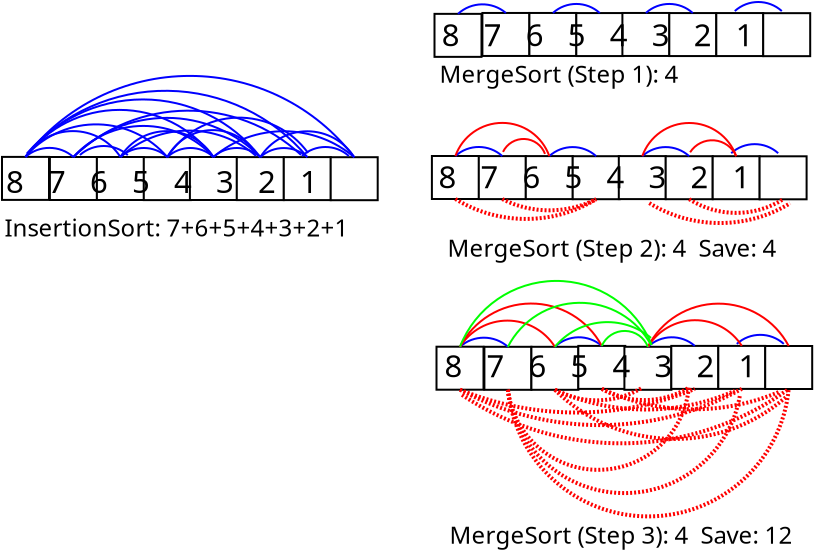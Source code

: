 <?xml version="1.0" encoding="UTF-8"?>
<dia:diagram xmlns:dia="http://www.lysator.liu.se/~alla/dia/">
  <dia:layer name="Background" visible="true" active="true">
    <dia:object type="Standard - Box" version="0" id="O0">
      <dia:attribute name="obj_pos">
        <dia:point val="3.445,-12.545"/>
      </dia:attribute>
      <dia:attribute name="obj_bb">
        <dia:rectangle val="3.395,-12.595;5.845,-10.345"/>
      </dia:attribute>
      <dia:attribute name="elem_corner">
        <dia:point val="3.445,-12.545"/>
      </dia:attribute>
      <dia:attribute name="elem_width">
        <dia:real val="2.35"/>
      </dia:attribute>
      <dia:attribute name="elem_height">
        <dia:real val="2.15"/>
      </dia:attribute>
      <dia:attribute name="show_background">
        <dia:boolean val="true"/>
      </dia:attribute>
    </dia:object>
    <dia:object type="Standard - Box" version="0" id="O1">
      <dia:attribute name="obj_pos">
        <dia:point val="5.79,-12.54"/>
      </dia:attribute>
      <dia:attribute name="obj_bb">
        <dia:rectangle val="5.74,-12.59;8.19,-10.34"/>
      </dia:attribute>
      <dia:attribute name="elem_corner">
        <dia:point val="5.79,-12.54"/>
      </dia:attribute>
      <dia:attribute name="elem_width">
        <dia:real val="2.35"/>
      </dia:attribute>
      <dia:attribute name="elem_height">
        <dia:real val="2.15"/>
      </dia:attribute>
      <dia:attribute name="show_background">
        <dia:boolean val="true"/>
      </dia:attribute>
    </dia:object>
    <dia:object type="Standard - Box" version="0" id="O2">
      <dia:attribute name="obj_pos">
        <dia:point val="8.14,-12.54"/>
      </dia:attribute>
      <dia:attribute name="obj_bb">
        <dia:rectangle val="8.09,-12.59;10.54,-10.34"/>
      </dia:attribute>
      <dia:attribute name="elem_corner">
        <dia:point val="8.14,-12.54"/>
      </dia:attribute>
      <dia:attribute name="elem_width">
        <dia:real val="2.35"/>
      </dia:attribute>
      <dia:attribute name="elem_height">
        <dia:real val="2.15"/>
      </dia:attribute>
      <dia:attribute name="show_background">
        <dia:boolean val="true"/>
      </dia:attribute>
    </dia:object>
    <dia:object type="Standard - Box" version="0" id="O3">
      <dia:attribute name="obj_pos">
        <dia:point val="10.485,-12.535"/>
      </dia:attribute>
      <dia:attribute name="obj_bb">
        <dia:rectangle val="10.435,-12.585;12.885,-10.335"/>
      </dia:attribute>
      <dia:attribute name="elem_corner">
        <dia:point val="10.485,-12.535"/>
      </dia:attribute>
      <dia:attribute name="elem_width">
        <dia:real val="2.35"/>
      </dia:attribute>
      <dia:attribute name="elem_height">
        <dia:real val="2.15"/>
      </dia:attribute>
      <dia:attribute name="show_background">
        <dia:boolean val="true"/>
      </dia:attribute>
    </dia:object>
    <dia:object type="Standard - Box" version="0" id="O4">
      <dia:attribute name="obj_pos">
        <dia:point val="12.79,-12.54"/>
      </dia:attribute>
      <dia:attribute name="obj_bb">
        <dia:rectangle val="12.74,-12.59;15.19,-10.34"/>
      </dia:attribute>
      <dia:attribute name="elem_corner">
        <dia:point val="12.79,-12.54"/>
      </dia:attribute>
      <dia:attribute name="elem_width">
        <dia:real val="2.35"/>
      </dia:attribute>
      <dia:attribute name="elem_height">
        <dia:real val="2.15"/>
      </dia:attribute>
      <dia:attribute name="show_background">
        <dia:boolean val="true"/>
      </dia:attribute>
    </dia:object>
    <dia:object type="Standard - Box" version="0" id="O5">
      <dia:attribute name="obj_pos">
        <dia:point val="15.135,-12.535"/>
      </dia:attribute>
      <dia:attribute name="obj_bb">
        <dia:rectangle val="15.085,-12.585;17.535,-10.335"/>
      </dia:attribute>
      <dia:attribute name="elem_corner">
        <dia:point val="15.135,-12.535"/>
      </dia:attribute>
      <dia:attribute name="elem_width">
        <dia:real val="2.35"/>
      </dia:attribute>
      <dia:attribute name="elem_height">
        <dia:real val="2.15"/>
      </dia:attribute>
      <dia:attribute name="show_background">
        <dia:boolean val="true"/>
      </dia:attribute>
    </dia:object>
    <dia:object type="Standard - Box" version="0" id="O6">
      <dia:attribute name="obj_pos">
        <dia:point val="17.485,-12.535"/>
      </dia:attribute>
      <dia:attribute name="obj_bb">
        <dia:rectangle val="17.435,-12.585;19.885,-10.335"/>
      </dia:attribute>
      <dia:attribute name="elem_corner">
        <dia:point val="17.485,-12.535"/>
      </dia:attribute>
      <dia:attribute name="elem_width">
        <dia:real val="2.35"/>
      </dia:attribute>
      <dia:attribute name="elem_height">
        <dia:real val="2.15"/>
      </dia:attribute>
      <dia:attribute name="show_background">
        <dia:boolean val="true"/>
      </dia:attribute>
    </dia:object>
    <dia:object type="Standard - Box" version="0" id="O7">
      <dia:attribute name="obj_pos">
        <dia:point val="19.83,-12.53"/>
      </dia:attribute>
      <dia:attribute name="obj_bb">
        <dia:rectangle val="19.78,-12.58;22.23,-10.33"/>
      </dia:attribute>
      <dia:attribute name="elem_corner">
        <dia:point val="19.83,-12.53"/>
      </dia:attribute>
      <dia:attribute name="elem_width">
        <dia:real val="2.35"/>
      </dia:attribute>
      <dia:attribute name="elem_height">
        <dia:real val="2.15"/>
      </dia:attribute>
      <dia:attribute name="show_background">
        <dia:boolean val="true"/>
      </dia:attribute>
    </dia:object>
    <dia:object type="Standard - Arc" version="0" id="O8">
      <dia:attribute name="obj_pos">
        <dia:point val="4.62,-12.545"/>
      </dia:attribute>
      <dia:attribute name="obj_bb">
        <dia:rectangle val="4.57,-13.046;7.015,-12.49"/>
      </dia:attribute>
      <dia:attribute name="conn_endpoints">
        <dia:point val="4.62,-12.545"/>
        <dia:point val="6.965,-12.54"/>
      </dia:attribute>
      <dia:attribute name="arc_color">
        <dia:color val="#0000ff"/>
      </dia:attribute>
      <dia:attribute name="curve_distance">
        <dia:real val="-0.453"/>
      </dia:attribute>
      <dia:connections>
        <dia:connection handle="0" to="O0" connection="1"/>
        <dia:connection handle="1" to="O1" connection="1"/>
      </dia:connections>
    </dia:object>
    <dia:object type="Standard - Arc" version="0" id="O9">
      <dia:attribute name="obj_pos">
        <dia:point val="9.315,-12.54"/>
      </dia:attribute>
      <dia:attribute name="obj_bb">
        <dia:rectangle val="9.265,-13.04;11.71,-12.485"/>
      </dia:attribute>
      <dia:attribute name="conn_endpoints">
        <dia:point val="9.315,-12.54"/>
        <dia:point val="11.66,-12.535"/>
      </dia:attribute>
      <dia:attribute name="arc_color">
        <dia:color val="#0000ff"/>
      </dia:attribute>
      <dia:attribute name="curve_distance">
        <dia:real val="-0.453"/>
      </dia:attribute>
      <dia:connections>
        <dia:connection handle="0" to="O2" connection="1"/>
        <dia:connection handle="1" to="O3" connection="1"/>
      </dia:connections>
    </dia:object>
    <dia:object type="Standard - Arc" version="0" id="O10">
      <dia:attribute name="obj_pos">
        <dia:point val="13.965,-12.54"/>
      </dia:attribute>
      <dia:attribute name="obj_bb">
        <dia:rectangle val="13.915,-13.04;16.36,-12.485"/>
      </dia:attribute>
      <dia:attribute name="conn_endpoints">
        <dia:point val="13.965,-12.54"/>
        <dia:point val="16.31,-12.535"/>
      </dia:attribute>
      <dia:attribute name="arc_color">
        <dia:color val="#0000ff"/>
      </dia:attribute>
      <dia:attribute name="curve_distance">
        <dia:real val="-0.453"/>
      </dia:attribute>
      <dia:connections>
        <dia:connection handle="0" to="O4" connection="1"/>
        <dia:connection handle="1" to="O5" connection="1"/>
      </dia:connections>
    </dia:object>
    <dia:object type="Standard - Arc" version="0" id="O11">
      <dia:attribute name="obj_pos">
        <dia:point val="18.41,-12.685"/>
      </dia:attribute>
      <dia:attribute name="obj_bb">
        <dia:rectangle val="18.36,-13.188;20.81,-12.635"/>
      </dia:attribute>
      <dia:attribute name="conn_endpoints">
        <dia:point val="18.41,-12.685"/>
        <dia:point val="20.76,-12.685"/>
      </dia:attribute>
      <dia:attribute name="arc_color">
        <dia:color val="#0000ff"/>
      </dia:attribute>
      <dia:attribute name="curve_distance">
        <dia:real val="-0.453"/>
      </dia:attribute>
    </dia:object>
    <dia:object type="Standard - Arc" version="0" id="O12">
      <dia:attribute name="obj_pos">
        <dia:point val="4.62,-12.545"/>
      </dia:attribute>
      <dia:attribute name="obj_bb">
        <dia:rectangle val="4.57,-14.25;9.365,-12.49"/>
      </dia:attribute>
      <dia:attribute name="conn_endpoints">
        <dia:point val="4.62,-12.545"/>
        <dia:point val="9.315,-12.54"/>
      </dia:attribute>
      <dia:attribute name="arc_color">
        <dia:color val="#ff0000"/>
      </dia:attribute>
      <dia:attribute name="curve_distance">
        <dia:real val="-1.658"/>
      </dia:attribute>
      <dia:connections>
        <dia:connection handle="0" to="O0" connection="1"/>
        <dia:connection handle="1" to="O2" connection="1"/>
      </dia:connections>
    </dia:object>
    <dia:object type="Standard - Arc" version="0" id="O13">
      <dia:attribute name="obj_pos">
        <dia:point val="7,-12.75"/>
      </dia:attribute>
      <dia:attribute name="obj_bb">
        <dia:rectangle val="6.948,-13.447;9.152,-12.598"/>
      </dia:attribute>
      <dia:attribute name="conn_endpoints">
        <dia:point val="7,-12.75"/>
        <dia:point val="9.1,-12.65"/>
      </dia:attribute>
      <dia:attribute name="arc_color">
        <dia:color val="#ff0000"/>
      </dia:attribute>
      <dia:attribute name="curve_distance">
        <dia:real val="-0.697"/>
      </dia:attribute>
    </dia:object>
    <dia:object type="Standard - Box" version="0" id="O14">
      <dia:attribute name="obj_pos">
        <dia:point val="3.575,-19.652"/>
      </dia:attribute>
      <dia:attribute name="obj_bb">
        <dia:rectangle val="3.525,-19.702;5.975,-17.452"/>
      </dia:attribute>
      <dia:attribute name="elem_corner">
        <dia:point val="3.575,-19.652"/>
      </dia:attribute>
      <dia:attribute name="elem_width">
        <dia:real val="2.35"/>
      </dia:attribute>
      <dia:attribute name="elem_height">
        <dia:real val="2.15"/>
      </dia:attribute>
      <dia:attribute name="show_background">
        <dia:boolean val="true"/>
      </dia:attribute>
    </dia:object>
    <dia:object type="Standard - Box" version="0" id="O15">
      <dia:attribute name="obj_pos">
        <dia:point val="5.97,-19.697"/>
      </dia:attribute>
      <dia:attribute name="obj_bb">
        <dia:rectangle val="5.92,-19.747;8.37,-17.497"/>
      </dia:attribute>
      <dia:attribute name="elem_corner">
        <dia:point val="5.97,-19.697"/>
      </dia:attribute>
      <dia:attribute name="elem_width">
        <dia:real val="2.35"/>
      </dia:attribute>
      <dia:attribute name="elem_height">
        <dia:real val="2.15"/>
      </dia:attribute>
      <dia:attribute name="show_background">
        <dia:boolean val="true"/>
      </dia:attribute>
    </dia:object>
    <dia:object type="Standard - Box" version="0" id="O16">
      <dia:attribute name="obj_pos">
        <dia:point val="8.32,-19.697"/>
      </dia:attribute>
      <dia:attribute name="obj_bb">
        <dia:rectangle val="8.27,-19.747;10.72,-17.497"/>
      </dia:attribute>
      <dia:attribute name="elem_corner">
        <dia:point val="8.32,-19.697"/>
      </dia:attribute>
      <dia:attribute name="elem_width">
        <dia:real val="2.35"/>
      </dia:attribute>
      <dia:attribute name="elem_height">
        <dia:real val="2.15"/>
      </dia:attribute>
      <dia:attribute name="show_background">
        <dia:boolean val="true"/>
      </dia:attribute>
    </dia:object>
    <dia:object type="Standard - Box" version="0" id="O17">
      <dia:attribute name="obj_pos">
        <dia:point val="10.665,-19.692"/>
      </dia:attribute>
      <dia:attribute name="obj_bb">
        <dia:rectangle val="10.615,-19.742;13.065,-17.492"/>
      </dia:attribute>
      <dia:attribute name="elem_corner">
        <dia:point val="10.665,-19.692"/>
      </dia:attribute>
      <dia:attribute name="elem_width">
        <dia:real val="2.35"/>
      </dia:attribute>
      <dia:attribute name="elem_height">
        <dia:real val="2.15"/>
      </dia:attribute>
      <dia:attribute name="show_background">
        <dia:boolean val="true"/>
      </dia:attribute>
    </dia:object>
    <dia:object type="Standard - Box" version="0" id="O18">
      <dia:attribute name="obj_pos">
        <dia:point val="12.97,-19.697"/>
      </dia:attribute>
      <dia:attribute name="obj_bb">
        <dia:rectangle val="12.92,-19.747;15.37,-17.497"/>
      </dia:attribute>
      <dia:attribute name="elem_corner">
        <dia:point val="12.97,-19.697"/>
      </dia:attribute>
      <dia:attribute name="elem_width">
        <dia:real val="2.35"/>
      </dia:attribute>
      <dia:attribute name="elem_height">
        <dia:real val="2.15"/>
      </dia:attribute>
      <dia:attribute name="show_background">
        <dia:boolean val="true"/>
      </dia:attribute>
    </dia:object>
    <dia:object type="Standard - Box" version="0" id="O19">
      <dia:attribute name="obj_pos">
        <dia:point val="15.315,-19.692"/>
      </dia:attribute>
      <dia:attribute name="obj_bb">
        <dia:rectangle val="15.265,-19.742;17.715,-17.492"/>
      </dia:attribute>
      <dia:attribute name="elem_corner">
        <dia:point val="15.315,-19.692"/>
      </dia:attribute>
      <dia:attribute name="elem_width">
        <dia:real val="2.35"/>
      </dia:attribute>
      <dia:attribute name="elem_height">
        <dia:real val="2.15"/>
      </dia:attribute>
      <dia:attribute name="show_background">
        <dia:boolean val="true"/>
      </dia:attribute>
    </dia:object>
    <dia:object type="Standard - Box" version="0" id="O20">
      <dia:attribute name="obj_pos">
        <dia:point val="17.665,-19.692"/>
      </dia:attribute>
      <dia:attribute name="obj_bb">
        <dia:rectangle val="17.615,-19.742;20.065,-17.492"/>
      </dia:attribute>
      <dia:attribute name="elem_corner">
        <dia:point val="17.665,-19.692"/>
      </dia:attribute>
      <dia:attribute name="elem_width">
        <dia:real val="2.35"/>
      </dia:attribute>
      <dia:attribute name="elem_height">
        <dia:real val="2.15"/>
      </dia:attribute>
      <dia:attribute name="show_background">
        <dia:boolean val="true"/>
      </dia:attribute>
    </dia:object>
    <dia:object type="Standard - Box" version="0" id="O21">
      <dia:attribute name="obj_pos">
        <dia:point val="20.01,-19.687"/>
      </dia:attribute>
      <dia:attribute name="obj_bb">
        <dia:rectangle val="19.96,-19.737;22.41,-17.487"/>
      </dia:attribute>
      <dia:attribute name="elem_corner">
        <dia:point val="20.01,-19.687"/>
      </dia:attribute>
      <dia:attribute name="elem_width">
        <dia:real val="2.35"/>
      </dia:attribute>
      <dia:attribute name="elem_height">
        <dia:real val="2.15"/>
      </dia:attribute>
      <dia:attribute name="show_background">
        <dia:boolean val="true"/>
      </dia:attribute>
    </dia:object>
    <dia:object type="Standard - Arc" version="0" id="O22">
      <dia:attribute name="obj_pos">
        <dia:point val="4.75,-19.652"/>
      </dia:attribute>
      <dia:attribute name="obj_bb">
        <dia:rectangle val="4.699,-20.178;7.196,-19.601"/>
      </dia:attribute>
      <dia:attribute name="conn_endpoints">
        <dia:point val="4.75,-19.652"/>
        <dia:point val="7.145,-19.697"/>
      </dia:attribute>
      <dia:attribute name="arc_color">
        <dia:color val="#0000ff"/>
      </dia:attribute>
      <dia:attribute name="curve_distance">
        <dia:real val="-0.453"/>
      </dia:attribute>
      <dia:connections>
        <dia:connection handle="0" to="O14" connection="1"/>
        <dia:connection handle="1" to="O15" connection="1"/>
      </dia:connections>
    </dia:object>
    <dia:object type="Standard - Arc" version="0" id="O23">
      <dia:attribute name="obj_pos">
        <dia:point val="9.495,-19.697"/>
      </dia:attribute>
      <dia:attribute name="obj_bb">
        <dia:rectangle val="9.445,-20.198;11.89,-19.642"/>
      </dia:attribute>
      <dia:attribute name="conn_endpoints">
        <dia:point val="9.495,-19.697"/>
        <dia:point val="11.84,-19.692"/>
      </dia:attribute>
      <dia:attribute name="arc_color">
        <dia:color val="#0000ff"/>
      </dia:attribute>
      <dia:attribute name="curve_distance">
        <dia:real val="-0.453"/>
      </dia:attribute>
      <dia:connections>
        <dia:connection handle="0" to="O16" connection="1"/>
        <dia:connection handle="1" to="O17" connection="1"/>
      </dia:connections>
    </dia:object>
    <dia:object type="Standard - Arc" version="0" id="O24">
      <dia:attribute name="obj_pos">
        <dia:point val="14.145,-19.697"/>
      </dia:attribute>
      <dia:attribute name="obj_bb">
        <dia:rectangle val="14.095,-20.198;16.54,-19.642"/>
      </dia:attribute>
      <dia:attribute name="conn_endpoints">
        <dia:point val="14.145,-19.697"/>
        <dia:point val="16.49,-19.692"/>
      </dia:attribute>
      <dia:attribute name="arc_color">
        <dia:color val="#0000ff"/>
      </dia:attribute>
      <dia:attribute name="curve_distance">
        <dia:real val="-0.453"/>
      </dia:attribute>
      <dia:connections>
        <dia:connection handle="0" to="O18" connection="1"/>
        <dia:connection handle="1" to="O19" connection="1"/>
      </dia:connections>
    </dia:object>
    <dia:object type="Standard - Arc" version="0" id="O25">
      <dia:attribute name="obj_pos">
        <dia:point val="18.59,-19.792"/>
      </dia:attribute>
      <dia:attribute name="obj_bb">
        <dia:rectangle val="18.54,-20.295;20.99,-19.742"/>
      </dia:attribute>
      <dia:attribute name="conn_endpoints">
        <dia:point val="18.59,-19.792"/>
        <dia:point val="20.94,-19.792"/>
      </dia:attribute>
      <dia:attribute name="arc_color">
        <dia:color val="#0000ff"/>
      </dia:attribute>
      <dia:attribute name="curve_distance">
        <dia:real val="-0.453"/>
      </dia:attribute>
    </dia:object>
    <dia:object type="Standard - Text" version="1" id="O26">
      <dia:attribute name="obj_pos">
        <dia:point val="3.825,-16.212"/>
      </dia:attribute>
      <dia:attribute name="obj_bb">
        <dia:rectangle val="3.825,-17.328;16.775,-15.93"/>
      </dia:attribute>
      <dia:attribute name="text">
        <dia:composite type="text">
          <dia:attribute name="string">
            <dia:string>#MergeSort (Step 1): 4#</dia:string>
          </dia:attribute>
          <dia:attribute name="font">
            <dia:font family="sans" style="0" name="Helvetica"/>
          </dia:attribute>
          <dia:attribute name="height">
            <dia:real val="1.5"/>
          </dia:attribute>
          <dia:attribute name="pos">
            <dia:point val="3.825,-16.212"/>
          </dia:attribute>
          <dia:attribute name="color">
            <dia:color val="#000000"/>
          </dia:attribute>
          <dia:attribute name="alignment">
            <dia:enum val="0"/>
          </dia:attribute>
        </dia:composite>
      </dia:attribute>
      <dia:attribute name="valign">
        <dia:enum val="3"/>
      </dia:attribute>
    </dia:object>
    <dia:object type="Standard - Text" version="1" id="O27">
      <dia:attribute name="obj_pos">
        <dia:point val="4.225,-7.513"/>
      </dia:attribute>
      <dia:attribute name="obj_bb">
        <dia:rectangle val="4.225,-8.627;22.435,-7.23"/>
      </dia:attribute>
      <dia:attribute name="text">
        <dia:composite type="text">
          <dia:attribute name="string">
            <dia:string>#MergeSort (Step 2): 4  Save: 4#</dia:string>
          </dia:attribute>
          <dia:attribute name="font">
            <dia:font family="sans" style="0" name="Helvetica"/>
          </dia:attribute>
          <dia:attribute name="height">
            <dia:real val="1.5"/>
          </dia:attribute>
          <dia:attribute name="pos">
            <dia:point val="4.225,-7.513"/>
          </dia:attribute>
          <dia:attribute name="color">
            <dia:color val="#000000"/>
          </dia:attribute>
          <dia:attribute name="alignment">
            <dia:enum val="0"/>
          </dia:attribute>
        </dia:composite>
      </dia:attribute>
      <dia:attribute name="valign">
        <dia:enum val="3"/>
      </dia:attribute>
    </dia:object>
    <dia:object type="Standard - Arc" version="0" id="O28">
      <dia:attribute name="obj_pos">
        <dia:point val="6.965,-10.39"/>
      </dia:attribute>
      <dia:attribute name="obj_bb">
        <dia:rectangle val="6.865,-10.49;11.76,-9.727"/>
      </dia:attribute>
      <dia:attribute name="conn_endpoints">
        <dia:point val="6.965,-10.39"/>
        <dia:point val="11.66,-10.385"/>
      </dia:attribute>
      <dia:attribute name="arc_color">
        <dia:color val="#ff0000"/>
      </dia:attribute>
      <dia:attribute name="curve_distance">
        <dia:real val="0.561"/>
      </dia:attribute>
      <dia:attribute name="line_width">
        <dia:real val="0.2"/>
      </dia:attribute>
      <dia:attribute name="line_style">
        <dia:enum val="4"/>
      </dia:attribute>
      <dia:connections>
        <dia:connection handle="0" to="O1" connection="6"/>
        <dia:connection handle="1" to="O3" connection="6"/>
      </dia:connections>
    </dia:object>
    <dia:object type="Standard - Arc" version="0" id="O29">
      <dia:attribute name="obj_pos">
        <dia:point val="16.31,-10.385"/>
      </dia:attribute>
      <dia:attribute name="obj_bb">
        <dia:rectangle val="16.21,-10.485;21.105,-9.6"/>
      </dia:attribute>
      <dia:attribute name="conn_endpoints">
        <dia:point val="16.31,-10.385"/>
        <dia:point val="21.005,-10.38"/>
      </dia:attribute>
      <dia:attribute name="arc_color">
        <dia:color val="#ff0000"/>
      </dia:attribute>
      <dia:attribute name="curve_distance">
        <dia:real val="0.683"/>
      </dia:attribute>
      <dia:attribute name="line_width">
        <dia:real val="0.2"/>
      </dia:attribute>
      <dia:attribute name="line_style">
        <dia:enum val="4"/>
      </dia:attribute>
      <dia:connections>
        <dia:connection handle="0" to="O5" connection="6"/>
        <dia:connection handle="1" to="O7" connection="6"/>
      </dia:connections>
    </dia:object>
    <dia:object type="Standard - Box" version="0" id="O30">
      <dia:attribute name="obj_pos">
        <dia:point val="3.675,-3.01"/>
      </dia:attribute>
      <dia:attribute name="obj_bb">
        <dia:rectangle val="3.625,-3.06;6.075,-0.81"/>
      </dia:attribute>
      <dia:attribute name="elem_corner">
        <dia:point val="3.675,-3.01"/>
      </dia:attribute>
      <dia:attribute name="elem_width">
        <dia:real val="2.35"/>
      </dia:attribute>
      <dia:attribute name="elem_height">
        <dia:real val="2.15"/>
      </dia:attribute>
      <dia:attribute name="show_background">
        <dia:boolean val="true"/>
      </dia:attribute>
    </dia:object>
    <dia:object type="Standard - Box" version="0" id="O31">
      <dia:attribute name="obj_pos">
        <dia:point val="6.07,-3.005"/>
      </dia:attribute>
      <dia:attribute name="obj_bb">
        <dia:rectangle val="6.02,-3.055;8.47,-0.805"/>
      </dia:attribute>
      <dia:attribute name="elem_corner">
        <dia:point val="6.07,-3.005"/>
      </dia:attribute>
      <dia:attribute name="elem_width">
        <dia:real val="2.35"/>
      </dia:attribute>
      <dia:attribute name="elem_height">
        <dia:real val="2.15"/>
      </dia:attribute>
      <dia:attribute name="show_background">
        <dia:boolean val="true"/>
      </dia:attribute>
    </dia:object>
    <dia:object type="Standard - Box" version="0" id="O32">
      <dia:attribute name="obj_pos">
        <dia:point val="8.42,-3.005"/>
      </dia:attribute>
      <dia:attribute name="obj_bb">
        <dia:rectangle val="8.37,-3.055;10.82,-0.805"/>
      </dia:attribute>
      <dia:attribute name="elem_corner">
        <dia:point val="8.42,-3.005"/>
      </dia:attribute>
      <dia:attribute name="elem_width">
        <dia:real val="2.35"/>
      </dia:attribute>
      <dia:attribute name="elem_height">
        <dia:real val="2.15"/>
      </dia:attribute>
      <dia:attribute name="show_background">
        <dia:boolean val="true"/>
      </dia:attribute>
    </dia:object>
    <dia:object type="Standard - Box" version="0" id="O33">
      <dia:attribute name="obj_pos">
        <dia:point val="10.765,-3.05"/>
      </dia:attribute>
      <dia:attribute name="obj_bb">
        <dia:rectangle val="10.715,-3.1;13.165,-0.85"/>
      </dia:attribute>
      <dia:attribute name="elem_corner">
        <dia:point val="10.765,-3.05"/>
      </dia:attribute>
      <dia:attribute name="elem_width">
        <dia:real val="2.35"/>
      </dia:attribute>
      <dia:attribute name="elem_height">
        <dia:real val="2.15"/>
      </dia:attribute>
      <dia:attribute name="show_background">
        <dia:boolean val="true"/>
      </dia:attribute>
    </dia:object>
    <dia:object type="Standard - Box" version="0" id="O34">
      <dia:attribute name="obj_pos">
        <dia:point val="13.07,-3.005"/>
      </dia:attribute>
      <dia:attribute name="obj_bb">
        <dia:rectangle val="13.02,-3.055;15.47,-0.805"/>
      </dia:attribute>
      <dia:attribute name="elem_corner">
        <dia:point val="13.07,-3.005"/>
      </dia:attribute>
      <dia:attribute name="elem_width">
        <dia:real val="2.35"/>
      </dia:attribute>
      <dia:attribute name="elem_height">
        <dia:real val="2.15"/>
      </dia:attribute>
      <dia:attribute name="show_background">
        <dia:boolean val="true"/>
      </dia:attribute>
    </dia:object>
    <dia:object type="Standard - Box" version="0" id="O35">
      <dia:attribute name="obj_pos">
        <dia:point val="15.415,-3.05"/>
      </dia:attribute>
      <dia:attribute name="obj_bb">
        <dia:rectangle val="15.365,-3.1;17.815,-0.85"/>
      </dia:attribute>
      <dia:attribute name="elem_corner">
        <dia:point val="15.415,-3.05"/>
      </dia:attribute>
      <dia:attribute name="elem_width">
        <dia:real val="2.35"/>
      </dia:attribute>
      <dia:attribute name="elem_height">
        <dia:real val="2.15"/>
      </dia:attribute>
      <dia:attribute name="show_background">
        <dia:boolean val="true"/>
      </dia:attribute>
    </dia:object>
    <dia:object type="Standard - Box" version="0" id="O36">
      <dia:attribute name="obj_pos">
        <dia:point val="17.765,-3.05"/>
      </dia:attribute>
      <dia:attribute name="obj_bb">
        <dia:rectangle val="17.715,-3.1;20.165,-0.85"/>
      </dia:attribute>
      <dia:attribute name="elem_corner">
        <dia:point val="17.765,-3.05"/>
      </dia:attribute>
      <dia:attribute name="elem_width">
        <dia:real val="2.35"/>
      </dia:attribute>
      <dia:attribute name="elem_height">
        <dia:real val="2.15"/>
      </dia:attribute>
      <dia:attribute name="show_background">
        <dia:boolean val="true"/>
      </dia:attribute>
    </dia:object>
    <dia:object type="Standard - Box" version="0" id="O37">
      <dia:attribute name="obj_pos">
        <dia:point val="20.11,-3.045"/>
      </dia:attribute>
      <dia:attribute name="obj_bb">
        <dia:rectangle val="20.06,-3.095;22.51,-0.845"/>
      </dia:attribute>
      <dia:attribute name="elem_corner">
        <dia:point val="20.11,-3.045"/>
      </dia:attribute>
      <dia:attribute name="elem_width">
        <dia:real val="2.35"/>
      </dia:attribute>
      <dia:attribute name="elem_height">
        <dia:real val="2.15"/>
      </dia:attribute>
      <dia:attribute name="show_background">
        <dia:boolean val="true"/>
      </dia:attribute>
    </dia:object>
    <dia:object type="Standard - Arc" version="0" id="O38">
      <dia:attribute name="obj_pos">
        <dia:point val="4.85,-3.01"/>
      </dia:attribute>
      <dia:attribute name="obj_bb">
        <dia:rectangle val="4.8,-3.51;7.295,-2.955"/>
      </dia:attribute>
      <dia:attribute name="conn_endpoints">
        <dia:point val="4.85,-3.01"/>
        <dia:point val="7.245,-3.005"/>
      </dia:attribute>
      <dia:attribute name="arc_color">
        <dia:color val="#0000ff"/>
      </dia:attribute>
      <dia:attribute name="curve_distance">
        <dia:real val="-0.453"/>
      </dia:attribute>
      <dia:connections>
        <dia:connection handle="0" to="O30" connection="1"/>
        <dia:connection handle="1" to="O31" connection="1"/>
      </dia:connections>
    </dia:object>
    <dia:object type="Standard - Arc" version="0" id="O39">
      <dia:attribute name="obj_pos">
        <dia:point val="9.595,-3.005"/>
      </dia:attribute>
      <dia:attribute name="obj_bb">
        <dia:rectangle val="9.544,-3.531;11.991,-2.954"/>
      </dia:attribute>
      <dia:attribute name="conn_endpoints">
        <dia:point val="9.595,-3.005"/>
        <dia:point val="11.94,-3.05"/>
      </dia:attribute>
      <dia:attribute name="arc_color">
        <dia:color val="#0000ff"/>
      </dia:attribute>
      <dia:attribute name="curve_distance">
        <dia:real val="-0.453"/>
      </dia:attribute>
      <dia:connections>
        <dia:connection handle="0" to="O32" connection="1"/>
        <dia:connection handle="1" to="O33" connection="1"/>
      </dia:connections>
    </dia:object>
    <dia:object type="Standard - Arc" version="0" id="O40">
      <dia:attribute name="obj_pos">
        <dia:point val="14.245,-3.005"/>
      </dia:attribute>
      <dia:attribute name="obj_bb">
        <dia:rectangle val="14.194,-3.531;16.641,-2.954"/>
      </dia:attribute>
      <dia:attribute name="conn_endpoints">
        <dia:point val="14.245,-3.005"/>
        <dia:point val="16.59,-3.05"/>
      </dia:attribute>
      <dia:attribute name="arc_color">
        <dia:color val="#0000ff"/>
      </dia:attribute>
      <dia:attribute name="curve_distance">
        <dia:real val="-0.453"/>
      </dia:attribute>
      <dia:connections>
        <dia:connection handle="0" to="O34" connection="1"/>
        <dia:connection handle="1" to="O35" connection="1"/>
      </dia:connections>
    </dia:object>
    <dia:object type="Standard - Arc" version="0" id="O41">
      <dia:attribute name="obj_pos">
        <dia:point val="18.69,-3.15"/>
      </dia:attribute>
      <dia:attribute name="obj_bb">
        <dia:rectangle val="18.64,-3.653;21.09,-3.1"/>
      </dia:attribute>
      <dia:attribute name="conn_endpoints">
        <dia:point val="18.69,-3.15"/>
        <dia:point val="21.04,-3.15"/>
      </dia:attribute>
      <dia:attribute name="arc_color">
        <dia:color val="#0000ff"/>
      </dia:attribute>
      <dia:attribute name="curve_distance">
        <dia:real val="-0.453"/>
      </dia:attribute>
    </dia:object>
    <dia:object type="Standard - Arc" version="0" id="O42">
      <dia:attribute name="obj_pos">
        <dia:point val="4.85,-3.01"/>
      </dia:attribute>
      <dia:attribute name="obj_bb">
        <dia:rectangle val="4.8,-4.365;9.645,-2.955"/>
      </dia:attribute>
      <dia:attribute name="conn_endpoints">
        <dia:point val="4.85,-3.01"/>
        <dia:point val="9.595,-3.005"/>
      </dia:attribute>
      <dia:attribute name="arc_color">
        <dia:color val="#ff0000"/>
      </dia:attribute>
      <dia:attribute name="curve_distance">
        <dia:real val="-1.307"/>
      </dia:attribute>
      <dia:connections>
        <dia:connection handle="0" to="O30" connection="1"/>
        <dia:connection handle="1" to="O32" connection="1"/>
      </dia:connections>
    </dia:object>
    <dia:object type="Standard - Arc" version="0" id="O43">
      <dia:attribute name="obj_pos">
        <dia:point val="4.85,-3.01"/>
      </dia:attribute>
      <dia:attribute name="obj_bb">
        <dia:rectangle val="4.8,-5.218;11.99,-2.96"/>
      </dia:attribute>
      <dia:attribute name="conn_endpoints">
        <dia:point val="4.85,-3.01"/>
        <dia:point val="11.94,-3.05"/>
      </dia:attribute>
      <dia:attribute name="arc_color">
        <dia:color val="#ff0000"/>
      </dia:attribute>
      <dia:attribute name="curve_distance">
        <dia:real val="-2.138"/>
      </dia:attribute>
      <dia:connections>
        <dia:connection handle="0" to="O30" connection="1"/>
        <dia:connection handle="1" to="O33" connection="1"/>
      </dia:connections>
    </dia:object>
    <dia:object type="Standard - Arc" version="0" id="O44">
      <dia:attribute name="obj_pos">
        <dia:point val="14.245,-3.005"/>
      </dia:attribute>
      <dia:attribute name="obj_bb">
        <dia:rectangle val="14.194,-4.385;18.991,-2.954"/>
      </dia:attribute>
      <dia:attribute name="conn_endpoints">
        <dia:point val="14.245,-3.005"/>
        <dia:point val="18.94,-3.05"/>
      </dia:attribute>
      <dia:attribute name="arc_color">
        <dia:color val="#ff0000"/>
      </dia:attribute>
      <dia:attribute name="curve_distance">
        <dia:real val="-1.307"/>
      </dia:attribute>
      <dia:connections>
        <dia:connection handle="0" to="O34" connection="1"/>
        <dia:connection handle="1" to="O36" connection="1"/>
      </dia:connections>
    </dia:object>
    <dia:object type="Standard - Arc" version="0" id="O45">
      <dia:attribute name="obj_pos">
        <dia:point val="14.245,-3.005"/>
      </dia:attribute>
      <dia:attribute name="obj_bb">
        <dia:rectangle val="14.195,-5.213;21.335,-2.955"/>
      </dia:attribute>
      <dia:attribute name="conn_endpoints">
        <dia:point val="14.245,-3.005"/>
        <dia:point val="21.285,-3.045"/>
      </dia:attribute>
      <dia:attribute name="arc_color">
        <dia:color val="#ff0000"/>
      </dia:attribute>
      <dia:attribute name="curve_distance">
        <dia:real val="-2.138"/>
      </dia:attribute>
      <dia:connections>
        <dia:connection handle="0" to="O34" connection="1"/>
        <dia:connection handle="1" to="O37" connection="1"/>
      </dia:connections>
    </dia:object>
    <dia:object type="Standard - Arc" version="0" id="O46">
      <dia:attribute name="obj_pos">
        <dia:point val="7.245,-3.005"/>
      </dia:attribute>
      <dia:attribute name="obj_bb">
        <dia:rectangle val="7.194,-5.255;14.451,-2.954"/>
      </dia:attribute>
      <dia:attribute name="conn_endpoints">
        <dia:point val="7.245,-3.005"/>
        <dia:point val="14.4,-3.1"/>
      </dia:attribute>
      <dia:attribute name="arc_color">
        <dia:color val="#00ff00"/>
      </dia:attribute>
      <dia:attribute name="curve_distance">
        <dia:real val="-2.152"/>
      </dia:attribute>
      <dia:connections>
        <dia:connection handle="0" to="O31" connection="1"/>
      </dia:connections>
    </dia:object>
    <dia:object type="Standard - Arc" version="0" id="O47">
      <dia:attribute name="obj_pos">
        <dia:point val="4.85,-3.01"/>
      </dia:attribute>
      <dia:attribute name="obj_bb">
        <dia:rectangle val="4.8,-6.349;14.491,-2.959"/>
      </dia:attribute>
      <dia:attribute name="conn_endpoints">
        <dia:point val="4.85,-3.01"/>
        <dia:point val="14.44,-3.1"/>
      </dia:attribute>
      <dia:attribute name="arc_color">
        <dia:color val="#00ff00"/>
      </dia:attribute>
      <dia:attribute name="curve_distance">
        <dia:real val="-3.244"/>
      </dia:attribute>
      <dia:connections>
        <dia:connection handle="0" to="O30" connection="1"/>
      </dia:connections>
    </dia:object>
    <dia:object type="Standard - Arc" version="0" id="O48">
      <dia:attribute name="obj_pos">
        <dia:point val="9.595,-3.005"/>
      </dia:attribute>
      <dia:attribute name="obj_bb">
        <dia:rectangle val="9.541,-4.289;14.454,-2.951"/>
      </dia:attribute>
      <dia:attribute name="conn_endpoints">
        <dia:point val="9.595,-3.005"/>
        <dia:point val="14.4,-3.45"/>
      </dia:attribute>
      <dia:attribute name="arc_color">
        <dia:color val="#00ff00"/>
      </dia:attribute>
      <dia:attribute name="curve_distance">
        <dia:real val="-1.001"/>
      </dia:attribute>
      <dia:connections>
        <dia:connection handle="0" to="O32" connection="1"/>
      </dia:connections>
    </dia:object>
    <dia:object type="Standard - Arc" version="0" id="O49">
      <dia:attribute name="obj_pos">
        <dia:point val="4.85,-0.86"/>
      </dia:attribute>
      <dia:attribute name="obj_bb">
        <dia:rectangle val="4.75,-1.0;16.69,0.382"/>
      </dia:attribute>
      <dia:attribute name="conn_endpoints">
        <dia:point val="4.85,-0.86"/>
        <dia:point val="16.59,-0.9"/>
      </dia:attribute>
      <dia:attribute name="arc_color">
        <dia:color val="#ff0000"/>
      </dia:attribute>
      <dia:attribute name="curve_distance">
        <dia:real val="1.162"/>
      </dia:attribute>
      <dia:attribute name="line_width">
        <dia:real val="0.2"/>
      </dia:attribute>
      <dia:attribute name="line_style">
        <dia:enum val="4"/>
      </dia:attribute>
      <dia:connections>
        <dia:connection handle="0" to="O30" connection="6"/>
        <dia:connection handle="1" to="O35" connection="6"/>
      </dia:connections>
    </dia:object>
    <dia:object type="Standard - Arc" version="0" id="O50">
      <dia:attribute name="obj_pos">
        <dia:point val="13.965,-12.54"/>
      </dia:attribute>
      <dia:attribute name="obj_bb">
        <dia:rectangle val="13.915,-14.245;18.71,-12.485"/>
      </dia:attribute>
      <dia:attribute name="conn_endpoints">
        <dia:point val="13.965,-12.54"/>
        <dia:point val="18.66,-12.535"/>
      </dia:attribute>
      <dia:attribute name="arc_color">
        <dia:color val="#ff0000"/>
      </dia:attribute>
      <dia:attribute name="curve_distance">
        <dia:real val="-1.658"/>
      </dia:attribute>
      <dia:connections>
        <dia:connection handle="0" to="O4" connection="1"/>
        <dia:connection handle="1" to="O6" connection="1"/>
      </dia:connections>
    </dia:object>
    <dia:object type="Standard - Arc" version="0" id="O51">
      <dia:attribute name="obj_pos">
        <dia:point val="16.355,-12.73"/>
      </dia:attribute>
      <dia:attribute name="obj_bb">
        <dia:rectangle val="16.301,-13.381;18.714,-12.481"/>
      </dia:attribute>
      <dia:attribute name="conn_endpoints">
        <dia:point val="16.355,-12.73"/>
        <dia:point val="18.66,-12.535"/>
      </dia:attribute>
      <dia:attribute name="arc_color">
        <dia:color val="#ff0000"/>
      </dia:attribute>
      <dia:attribute name="curve_distance">
        <dia:real val="-0.697"/>
      </dia:attribute>
      <dia:connections>
        <dia:connection handle="1" to="O6" connection="1"/>
      </dia:connections>
    </dia:object>
    <dia:object type="Standard - Arc" version="0" id="O52">
      <dia:attribute name="obj_pos">
        <dia:point val="11.94,-3.05"/>
      </dia:attribute>
      <dia:attribute name="obj_bb">
        <dia:rectangle val="11.889,-3.849;14.296,-2.954"/>
      </dia:attribute>
      <dia:attribute name="conn_endpoints">
        <dia:point val="11.94,-3.05"/>
        <dia:point val="14.245,-3.005"/>
      </dia:attribute>
      <dia:attribute name="arc_color">
        <dia:color val="#00ff00"/>
      </dia:attribute>
      <dia:attribute name="curve_distance">
        <dia:real val="-0.771"/>
      </dia:attribute>
      <dia:connections>
        <dia:connection handle="0" to="O33" connection="1"/>
        <dia:connection handle="1" to="O34" connection="1"/>
      </dia:connections>
    </dia:object>
    <dia:object type="Standard - Arc" version="0" id="O53">
      <dia:attribute name="obj_pos">
        <dia:point val="4.85,-0.86"/>
      </dia:attribute>
      <dia:attribute name="obj_bb">
        <dia:rectangle val="4.75,-1.0;19.04,1.011"/>
      </dia:attribute>
      <dia:attribute name="conn_endpoints">
        <dia:point val="4.85,-0.86"/>
        <dia:point val="18.94,-0.9"/>
      </dia:attribute>
      <dia:attribute name="arc_color">
        <dia:color val="#ff0000"/>
      </dia:attribute>
      <dia:attribute name="curve_distance">
        <dia:real val="1.791"/>
      </dia:attribute>
      <dia:attribute name="line_width">
        <dia:real val="0.2"/>
      </dia:attribute>
      <dia:attribute name="line_style">
        <dia:enum val="4"/>
      </dia:attribute>
      <dia:connections>
        <dia:connection handle="0" to="O30" connection="6"/>
        <dia:connection handle="1" to="O36" connection="6"/>
      </dia:connections>
    </dia:object>
    <dia:object type="Standard - Arc" version="0" id="O54">
      <dia:attribute name="obj_pos">
        <dia:point val="4.95,-0.6"/>
      </dia:attribute>
      <dia:attribute name="obj_bb">
        <dia:rectangle val="4.848,-0.997;21.387,1.922"/>
      </dia:attribute>
      <dia:attribute name="conn_endpoints">
        <dia:point val="4.95,-0.6"/>
        <dia:point val="21.285,-0.895"/>
      </dia:attribute>
      <dia:attribute name="arc_color">
        <dia:color val="#ff0000"/>
      </dia:attribute>
      <dia:attribute name="curve_distance">
        <dia:real val="2.568"/>
      </dia:attribute>
      <dia:attribute name="line_width">
        <dia:real val="0.2"/>
      </dia:attribute>
      <dia:attribute name="line_style">
        <dia:enum val="4"/>
      </dia:attribute>
      <dia:connections>
        <dia:connection handle="1" to="O37" connection="6"/>
      </dia:connections>
    </dia:object>
    <dia:object type="Standard - Arc" version="0" id="O55">
      <dia:attribute name="obj_pos">
        <dia:point val="7.245,-0.855"/>
      </dia:attribute>
      <dia:attribute name="obj_bb">
        <dia:rectangle val="7.143,-1.152;16.402,3.247"/>
      </dia:attribute>
      <dia:attribute name="conn_endpoints">
        <dia:point val="7.245,-0.855"/>
        <dia:point val="16.3,-1.05"/>
      </dia:attribute>
      <dia:attribute name="arc_color">
        <dia:color val="#ff0000"/>
      </dia:attribute>
      <dia:attribute name="curve_distance">
        <dia:real val="4.099"/>
      </dia:attribute>
      <dia:attribute name="line_width">
        <dia:real val="0.2"/>
      </dia:attribute>
      <dia:attribute name="line_style">
        <dia:enum val="4"/>
      </dia:attribute>
      <dia:connections>
        <dia:connection handle="0" to="O31" connection="6"/>
      </dia:connections>
    </dia:object>
    <dia:object type="Standard - Arc" version="0" id="O56">
      <dia:attribute name="obj_pos">
        <dia:point val="7.245,-0.855"/>
      </dia:attribute>
      <dia:attribute name="obj_bb">
        <dia:rectangle val="7.145,-0.995;21.385,5.577"/>
      </dia:attribute>
      <dia:attribute name="conn_endpoints">
        <dia:point val="7.245,-0.855"/>
        <dia:point val="21.285,-0.895"/>
      </dia:attribute>
      <dia:attribute name="arc_color">
        <dia:color val="#ff0000"/>
      </dia:attribute>
      <dia:attribute name="curve_distance">
        <dia:real val="6.351"/>
      </dia:attribute>
      <dia:attribute name="line_width">
        <dia:real val="0.2"/>
      </dia:attribute>
      <dia:attribute name="line_style">
        <dia:enum val="4"/>
      </dia:attribute>
      <dia:connections>
        <dia:connection handle="0" to="O31" connection="6"/>
        <dia:connection handle="1" to="O37" connection="6"/>
      </dia:connections>
    </dia:object>
    <dia:object type="Standard - Arc" version="0" id="O57">
      <dia:attribute name="obj_pos">
        <dia:point val="7.245,-0.855"/>
      </dia:attribute>
      <dia:attribute name="obj_bb">
        <dia:rectangle val="7.143,-0.957;18.952,4.41"/>
      </dia:attribute>
      <dia:attribute name="conn_endpoints">
        <dia:point val="7.245,-0.855"/>
        <dia:point val="18.85,-0.6"/>
      </dia:attribute>
      <dia:attribute name="arc_color">
        <dia:color val="#ff0000"/>
      </dia:attribute>
      <dia:attribute name="curve_distance">
        <dia:real val="5.037"/>
      </dia:attribute>
      <dia:attribute name="line_width">
        <dia:real val="0.2"/>
      </dia:attribute>
      <dia:attribute name="line_style">
        <dia:enum val="4"/>
      </dia:attribute>
      <dia:connections>
        <dia:connection handle="0" to="O31" connection="6"/>
      </dia:connections>
    </dia:object>
    <dia:object type="Standard - Arc" version="0" id="O58">
      <dia:attribute name="obj_pos">
        <dia:point val="9.595,-0.855"/>
      </dia:attribute>
      <dia:attribute name="obj_bb">
        <dia:rectangle val="9.494,-0.956;18.691,0.231"/>
      </dia:attribute>
      <dia:attribute name="conn_endpoints">
        <dia:point val="9.595,-0.855"/>
        <dia:point val="18.59,-0.8"/>
      </dia:attribute>
      <dia:attribute name="arc_color">
        <dia:color val="#ff0000"/>
      </dia:attribute>
      <dia:attribute name="curve_distance">
        <dia:real val="0.958"/>
      </dia:attribute>
      <dia:attribute name="line_width">
        <dia:real val="0.2"/>
      </dia:attribute>
      <dia:attribute name="line_style">
        <dia:enum val="4"/>
      </dia:attribute>
      <dia:connections>
        <dia:connection handle="0" to="O32" connection="6"/>
      </dia:connections>
    </dia:object>
    <dia:object type="Standard - Arc" version="0" id="O59">
      <dia:attribute name="obj_pos">
        <dia:point val="9.595,-0.855"/>
      </dia:attribute>
      <dia:attribute name="obj_bb">
        <dia:rectangle val="9.493,-1.052;14.052,-0.228"/>
      </dia:attribute>
      <dia:attribute name="conn_endpoints">
        <dia:point val="9.595,-0.855"/>
        <dia:point val="13.95,-0.95"/>
      </dia:attribute>
      <dia:attribute name="arc_color">
        <dia:color val="#ff0000"/>
      </dia:attribute>
      <dia:attribute name="curve_distance">
        <dia:real val="0.574"/>
      </dia:attribute>
      <dia:attribute name="line_width">
        <dia:real val="0.2"/>
      </dia:attribute>
      <dia:attribute name="line_style">
        <dia:enum val="4"/>
      </dia:attribute>
      <dia:connections>
        <dia:connection handle="0" to="O32" connection="6"/>
      </dia:connections>
    </dia:object>
    <dia:object type="Standard - Arc" version="0" id="O60">
      <dia:attribute name="obj_pos">
        <dia:point val="9.595,-0.855"/>
      </dia:attribute>
      <dia:attribute name="obj_bb">
        <dia:rectangle val="9.492,-0.958;21.236,1.704"/>
      </dia:attribute>
      <dia:attribute name="conn_endpoints">
        <dia:point val="9.595,-0.855"/>
        <dia:point val="21.133,-0.477"/>
      </dia:attribute>
      <dia:attribute name="arc_color">
        <dia:color val="#ff0000"/>
      </dia:attribute>
      <dia:attribute name="curve_distance">
        <dia:real val="2.267"/>
      </dia:attribute>
      <dia:attribute name="line_width">
        <dia:real val="0.2"/>
      </dia:attribute>
      <dia:attribute name="line_style">
        <dia:enum val="4"/>
      </dia:attribute>
      <dia:connections>
        <dia:connection handle="0" to="O32" connection="6"/>
      </dia:connections>
    </dia:object>
    <dia:object type="Standard - Arc" version="0" id="O61">
      <dia:attribute name="obj_pos">
        <dia:point val="11.94,-0.9"/>
      </dia:attribute>
      <dia:attribute name="obj_bb">
        <dia:rectangle val="11.839,-1.001;20.975,0.22"/>
      </dia:attribute>
      <dia:attribute name="conn_endpoints">
        <dia:point val="11.94,-0.9"/>
        <dia:point val="20.873,-0.777"/>
      </dia:attribute>
      <dia:attribute name="arc_color">
        <dia:color val="#ff0000"/>
      </dia:attribute>
      <dia:attribute name="curve_distance">
        <dia:real val="0.958"/>
      </dia:attribute>
      <dia:attribute name="line_width">
        <dia:real val="0.2"/>
      </dia:attribute>
      <dia:attribute name="line_style">
        <dia:enum val="4"/>
      </dia:attribute>
      <dia:connections>
        <dia:connection handle="0" to="O33" connection="6"/>
      </dia:connections>
    </dia:object>
    <dia:object type="Standard - Arc" version="0" id="O62">
      <dia:attribute name="obj_pos">
        <dia:point val="11.94,-0.9"/>
      </dia:attribute>
      <dia:attribute name="obj_bb">
        <dia:rectangle val="11.839,-1.027;16.334,-0.24"/>
      </dia:attribute>
      <dia:attribute name="conn_endpoints">
        <dia:point val="11.94,-0.9"/>
        <dia:point val="16.233,-0.927"/>
      </dia:attribute>
      <dia:attribute name="arc_color">
        <dia:color val="#ff0000"/>
      </dia:attribute>
      <dia:attribute name="curve_distance">
        <dia:real val="0.574"/>
      </dia:attribute>
      <dia:attribute name="line_width">
        <dia:real val="0.2"/>
      </dia:attribute>
      <dia:attribute name="line_style">
        <dia:enum val="4"/>
      </dia:attribute>
      <dia:connections>
        <dia:connection handle="0" to="O33" connection="6"/>
      </dia:connections>
    </dia:object>
    <dia:object type="Standard - Text" version="1" id="O63">
      <dia:attribute name="obj_pos">
        <dia:point val="4.325,6.838"/>
      </dia:attribute>
      <dia:attribute name="obj_bb">
        <dia:rectangle val="4.325,5.723;23.297,7.12"/>
      </dia:attribute>
      <dia:attribute name="text">
        <dia:composite type="text">
          <dia:attribute name="string">
            <dia:string>#MergeSort (Step 3): 4  Save: 12#</dia:string>
          </dia:attribute>
          <dia:attribute name="font">
            <dia:font family="sans" style="0" name="Helvetica"/>
          </dia:attribute>
          <dia:attribute name="height">
            <dia:real val="1.5"/>
          </dia:attribute>
          <dia:attribute name="pos">
            <dia:point val="4.325,6.838"/>
          </dia:attribute>
          <dia:attribute name="color">
            <dia:color val="#000000"/>
          </dia:attribute>
          <dia:attribute name="alignment">
            <dia:enum val="0"/>
          </dia:attribute>
        </dia:composite>
      </dia:attribute>
      <dia:attribute name="valign">
        <dia:enum val="3"/>
      </dia:attribute>
    </dia:object>
    <dia:object type="Standard - Box" version="0" id="O64">
      <dia:attribute name="obj_pos">
        <dia:point val="-18.05,-12.5"/>
      </dia:attribute>
      <dia:attribute name="obj_bb">
        <dia:rectangle val="-18.1,-12.55;-15.65,-10.3"/>
      </dia:attribute>
      <dia:attribute name="elem_corner">
        <dia:point val="-18.05,-12.5"/>
      </dia:attribute>
      <dia:attribute name="elem_width">
        <dia:real val="2.35"/>
      </dia:attribute>
      <dia:attribute name="elem_height">
        <dia:real val="2.15"/>
      </dia:attribute>
      <dia:attribute name="show_background">
        <dia:boolean val="true"/>
      </dia:attribute>
    </dia:object>
    <dia:object type="Standard - Box" version="0" id="O65">
      <dia:attribute name="obj_pos">
        <dia:point val="-15.655,-12.495"/>
      </dia:attribute>
      <dia:attribute name="obj_bb">
        <dia:rectangle val="-15.705,-12.545;-13.255,-10.295"/>
      </dia:attribute>
      <dia:attribute name="elem_corner">
        <dia:point val="-15.655,-12.495"/>
      </dia:attribute>
      <dia:attribute name="elem_width">
        <dia:real val="2.35"/>
      </dia:attribute>
      <dia:attribute name="elem_height">
        <dia:real val="2.15"/>
      </dia:attribute>
      <dia:attribute name="show_background">
        <dia:boolean val="true"/>
      </dia:attribute>
    </dia:object>
    <dia:object type="Standard - Box" version="0" id="O66">
      <dia:attribute name="obj_pos">
        <dia:point val="-13.305,-12.495"/>
      </dia:attribute>
      <dia:attribute name="obj_bb">
        <dia:rectangle val="-13.355,-12.545;-10.905,-10.295"/>
      </dia:attribute>
      <dia:attribute name="elem_corner">
        <dia:point val="-13.305,-12.495"/>
      </dia:attribute>
      <dia:attribute name="elem_width">
        <dia:real val="2.35"/>
      </dia:attribute>
      <dia:attribute name="elem_height">
        <dia:real val="2.15"/>
      </dia:attribute>
      <dia:attribute name="show_background">
        <dia:boolean val="true"/>
      </dia:attribute>
    </dia:object>
    <dia:object type="Standard - Box" version="0" id="O67">
      <dia:attribute name="obj_pos">
        <dia:point val="-10.96,-12.49"/>
      </dia:attribute>
      <dia:attribute name="obj_bb">
        <dia:rectangle val="-11.01,-12.54;-8.56,-10.29"/>
      </dia:attribute>
      <dia:attribute name="elem_corner">
        <dia:point val="-10.96,-12.49"/>
      </dia:attribute>
      <dia:attribute name="elem_width">
        <dia:real val="2.35"/>
      </dia:attribute>
      <dia:attribute name="elem_height">
        <dia:real val="2.15"/>
      </dia:attribute>
      <dia:attribute name="show_background">
        <dia:boolean val="true"/>
      </dia:attribute>
    </dia:object>
    <dia:object type="Standard - Box" version="0" id="O68">
      <dia:attribute name="obj_pos">
        <dia:point val="-8.655,-12.495"/>
      </dia:attribute>
      <dia:attribute name="obj_bb">
        <dia:rectangle val="-8.705,-12.545;-6.255,-10.295"/>
      </dia:attribute>
      <dia:attribute name="elem_corner">
        <dia:point val="-8.655,-12.495"/>
      </dia:attribute>
      <dia:attribute name="elem_width">
        <dia:real val="2.35"/>
      </dia:attribute>
      <dia:attribute name="elem_height">
        <dia:real val="2.15"/>
      </dia:attribute>
      <dia:attribute name="show_background">
        <dia:boolean val="true"/>
      </dia:attribute>
    </dia:object>
    <dia:object type="Standard - Box" version="0" id="O69">
      <dia:attribute name="obj_pos">
        <dia:point val="-6.31,-12.49"/>
      </dia:attribute>
      <dia:attribute name="obj_bb">
        <dia:rectangle val="-6.36,-12.54;-3.91,-10.29"/>
      </dia:attribute>
      <dia:attribute name="elem_corner">
        <dia:point val="-6.31,-12.49"/>
      </dia:attribute>
      <dia:attribute name="elem_width">
        <dia:real val="2.35"/>
      </dia:attribute>
      <dia:attribute name="elem_height">
        <dia:real val="2.15"/>
      </dia:attribute>
      <dia:attribute name="show_background">
        <dia:boolean val="true"/>
      </dia:attribute>
    </dia:object>
    <dia:object type="Standard - Box" version="0" id="O70">
      <dia:attribute name="obj_pos">
        <dia:point val="-3.96,-12.49"/>
      </dia:attribute>
      <dia:attribute name="obj_bb">
        <dia:rectangle val="-4.01,-12.54;-1.56,-10.29"/>
      </dia:attribute>
      <dia:attribute name="elem_corner">
        <dia:point val="-3.96,-12.49"/>
      </dia:attribute>
      <dia:attribute name="elem_width">
        <dia:real val="2.35"/>
      </dia:attribute>
      <dia:attribute name="elem_height">
        <dia:real val="2.15"/>
      </dia:attribute>
      <dia:attribute name="show_background">
        <dia:boolean val="true"/>
      </dia:attribute>
    </dia:object>
    <dia:object type="Standard - Box" version="0" id="O71">
      <dia:attribute name="obj_pos">
        <dia:point val="-1.615,-12.485"/>
      </dia:attribute>
      <dia:attribute name="obj_bb">
        <dia:rectangle val="-1.665,-12.535;0.785,-10.285"/>
      </dia:attribute>
      <dia:attribute name="elem_corner">
        <dia:point val="-1.615,-12.485"/>
      </dia:attribute>
      <dia:attribute name="elem_width">
        <dia:real val="2.35"/>
      </dia:attribute>
      <dia:attribute name="elem_height">
        <dia:real val="2.15"/>
      </dia:attribute>
      <dia:attribute name="show_background">
        <dia:boolean val="true"/>
      </dia:attribute>
    </dia:object>
    <dia:object type="Standard - Arc" version="0" id="O72">
      <dia:attribute name="obj_pos">
        <dia:point val="-16.875,-12.5"/>
      </dia:attribute>
      <dia:attribute name="obj_bb">
        <dia:rectangle val="-16.925,-13.001;-14.43,-12.445"/>
      </dia:attribute>
      <dia:attribute name="conn_endpoints">
        <dia:point val="-16.875,-12.5"/>
        <dia:point val="-14.48,-12.495"/>
      </dia:attribute>
      <dia:attribute name="arc_color">
        <dia:color val="#0000ff"/>
      </dia:attribute>
      <dia:attribute name="curve_distance">
        <dia:real val="-0.453"/>
      </dia:attribute>
      <dia:connections>
        <dia:connection handle="0" to="O64" connection="1"/>
        <dia:connection handle="1" to="O65" connection="1"/>
      </dia:connections>
    </dia:object>
    <dia:object type="Standard - Arc" version="0" id="O73">
      <dia:attribute name="obj_pos">
        <dia:point val="-16.875,-12.5"/>
      </dia:attribute>
      <dia:attribute name="obj_bb">
        <dia:rectangle val="-16.925,-13.841;-12.08,-12.445"/>
      </dia:attribute>
      <dia:attribute name="conn_endpoints">
        <dia:point val="-16.875,-12.5"/>
        <dia:point val="-12.13,-12.495"/>
      </dia:attribute>
      <dia:attribute name="arc_color">
        <dia:color val="#0000ff"/>
      </dia:attribute>
      <dia:attribute name="curve_distance">
        <dia:real val="-1.293"/>
      </dia:attribute>
      <dia:connections>
        <dia:connection handle="0" to="O64" connection="1"/>
        <dia:connection handle="1" to="O66" connection="1"/>
      </dia:connections>
    </dia:object>
    <dia:object type="Standard - Arc" version="0" id="O74">
      <dia:attribute name="obj_pos">
        <dia:point val="-12.13,-12.495"/>
      </dia:attribute>
      <dia:attribute name="obj_bb">
        <dia:rectangle val="-12.18,-13.838;-7.43,-12.445"/>
      </dia:attribute>
      <dia:attribute name="conn_endpoints">
        <dia:point val="-12.13,-12.495"/>
        <dia:point val="-7.48,-12.495"/>
      </dia:attribute>
      <dia:attribute name="arc_color">
        <dia:color val="#0000ff"/>
      </dia:attribute>
      <dia:attribute name="curve_distance">
        <dia:real val="-1.293"/>
      </dia:attribute>
      <dia:connections>
        <dia:connection handle="0" to="O66" connection="1"/>
        <dia:connection handle="1" to="O68" connection="1"/>
      </dia:connections>
    </dia:object>
    <dia:object type="Standard - Arc" version="0" id="O75">
      <dia:attribute name="obj_pos">
        <dia:point val="-9.785,-12.49"/>
      </dia:attribute>
      <dia:attribute name="obj_bb">
        <dia:rectangle val="-9.836,-13.889;-5.254,-12.439"/>
      </dia:attribute>
      <dia:attribute name="conn_endpoints">
        <dia:point val="-9.785,-12.49"/>
        <dia:point val="-5.305,-12.602"/>
      </dia:attribute>
      <dia:attribute name="arc_color">
        <dia:color val="#0000ff"/>
      </dia:attribute>
      <dia:attribute name="curve_distance">
        <dia:real val="-1.293"/>
      </dia:attribute>
      <dia:connections>
        <dia:connection handle="0" to="O67" connection="1"/>
      </dia:connections>
    </dia:object>
    <dia:object type="Standard - Arc" version="0" id="O76">
      <dia:attribute name="obj_pos">
        <dia:point val="-5.135,-12.49"/>
      </dia:attribute>
      <dia:attribute name="obj_bb">
        <dia:rectangle val="-5.185,-13.831;-0.39,-12.435"/>
      </dia:attribute>
      <dia:attribute name="conn_endpoints">
        <dia:point val="-5.135,-12.49"/>
        <dia:point val="-0.44,-12.485"/>
      </dia:attribute>
      <dia:attribute name="arc_color">
        <dia:color val="#0000ff"/>
      </dia:attribute>
      <dia:attribute name="curve_distance">
        <dia:real val="-1.293"/>
      </dia:attribute>
      <dia:connections>
        <dia:connection handle="0" to="O69" connection="1"/>
        <dia:connection handle="1" to="O71" connection="1"/>
      </dia:connections>
    </dia:object>
    <dia:object type="Standard - Arc" version="0" id="O77">
      <dia:attribute name="obj_pos">
        <dia:point val="-16.755,-12.654"/>
      </dia:attribute>
      <dia:attribute name="obj_bb">
        <dia:rectangle val="-16.806,-14.177;-9.734,-12.439"/>
      </dia:attribute>
      <dia:attribute name="conn_endpoints">
        <dia:point val="-16.755,-12.654"/>
        <dia:point val="-9.785,-12.49"/>
      </dia:attribute>
      <dia:attribute name="arc_color">
        <dia:color val="#0000ff"/>
      </dia:attribute>
      <dia:attribute name="curve_distance">
        <dia:real val="-1.554"/>
      </dia:attribute>
      <dia:connections>
        <dia:connection handle="1" to="O67" connection="1"/>
      </dia:connections>
    </dia:object>
    <dia:object type="Standard - Arc" version="0" id="O78">
      <dia:attribute name="obj_pos">
        <dia:point val="-16.875,-12.5"/>
      </dia:attribute>
      <dia:attribute name="obj_bb">
        <dia:rectangle val="-16.925,-14.9;-7.43,-12.445"/>
      </dia:attribute>
      <dia:attribute name="conn_endpoints">
        <dia:point val="-16.875,-12.5"/>
        <dia:point val="-7.48,-12.495"/>
      </dia:attribute>
      <dia:attribute name="arc_color">
        <dia:color val="#0000ff"/>
      </dia:attribute>
      <dia:attribute name="curve_distance">
        <dia:real val="-2.353"/>
      </dia:attribute>
      <dia:connections>
        <dia:connection handle="0" to="O64" connection="1"/>
        <dia:connection handle="1" to="O68" connection="1"/>
      </dia:connections>
    </dia:object>
    <dia:object type="Standard - Arc" version="0" id="O79">
      <dia:attribute name="obj_pos">
        <dia:point val="-16.875,-12.5"/>
      </dia:attribute>
      <dia:attribute name="obj_bb">
        <dia:rectangle val="-16.925,-15.423;-5.085,-12.44"/>
      </dia:attribute>
      <dia:attribute name="conn_endpoints">
        <dia:point val="-16.875,-12.5"/>
        <dia:point val="-5.135,-12.49"/>
      </dia:attribute>
      <dia:attribute name="arc_color">
        <dia:color val="#0000ff"/>
      </dia:attribute>
      <dia:attribute name="curve_distance">
        <dia:real val="-2.878"/>
      </dia:attribute>
      <dia:connections>
        <dia:connection handle="0" to="O64" connection="1"/>
        <dia:connection handle="1" to="O69" connection="1"/>
      </dia:connections>
    </dia:object>
    <dia:object type="Standard - Arc" version="0" id="O80">
      <dia:attribute name="obj_pos">
        <dia:point val="-16.805,-12.672"/>
      </dia:attribute>
      <dia:attribute name="obj_bb">
        <dia:rectangle val="-16.856,-15.856;-2.734,-12.439"/>
      </dia:attribute>
      <dia:attribute name="conn_endpoints">
        <dia:point val="-16.805,-12.672"/>
        <dia:point val="-2.785,-12.49"/>
      </dia:attribute>
      <dia:attribute name="arc_color">
        <dia:color val="#0000ff"/>
      </dia:attribute>
      <dia:attribute name="curve_distance">
        <dia:real val="-3.224"/>
      </dia:attribute>
      <dia:connections>
        <dia:connection handle="1" to="O70" connection="1"/>
      </dia:connections>
    </dia:object>
    <dia:object type="Standard - Arc" version="0" id="O81">
      <dia:attribute name="obj_pos">
        <dia:point val="-16.875,-12.5"/>
      </dia:attribute>
      <dia:attribute name="obj_bb">
        <dia:rectangle val="-16.925,-16.6;-0.39,-12.435"/>
      </dia:attribute>
      <dia:attribute name="conn_endpoints">
        <dia:point val="-16.875,-12.5"/>
        <dia:point val="-0.44,-12.485"/>
      </dia:attribute>
      <dia:attribute name="arc_color">
        <dia:color val="#0000ff"/>
      </dia:attribute>
      <dia:attribute name="curve_distance">
        <dia:real val="-4.057"/>
      </dia:attribute>
      <dia:connections>
        <dia:connection handle="0" to="O64" connection="1"/>
        <dia:connection handle="1" to="O71" connection="1"/>
      </dia:connections>
    </dia:object>
    <dia:object type="Standard - Arc" version="0" id="O82">
      <dia:attribute name="obj_pos">
        <dia:point val="-7.48,-12.495"/>
      </dia:attribute>
      <dia:attribute name="obj_bb">
        <dia:rectangle val="-7.53,-13.833;-0.39,-12.435"/>
      </dia:attribute>
      <dia:attribute name="conn_endpoints">
        <dia:point val="-7.48,-12.495"/>
        <dia:point val="-0.44,-12.485"/>
      </dia:attribute>
      <dia:attribute name="arc_color">
        <dia:color val="#0000ff"/>
      </dia:attribute>
      <dia:attribute name="curve_distance">
        <dia:real val="-1.293"/>
      </dia:attribute>
      <dia:connections>
        <dia:connection handle="0" to="O68" connection="1"/>
        <dia:connection handle="1" to="O71" connection="1"/>
      </dia:connections>
    </dia:object>
    <dia:object type="Standard - Arc" version="0" id="O83">
      <dia:attribute name="obj_pos">
        <dia:point val="-14.48,-12.495"/>
      </dia:attribute>
      <dia:attribute name="obj_bb">
        <dia:rectangle val="-14.53,-14.099;-7.43,-12.445"/>
      </dia:attribute>
      <dia:attribute name="conn_endpoints">
        <dia:point val="-14.48,-12.495"/>
        <dia:point val="-7.48,-12.495"/>
      </dia:attribute>
      <dia:attribute name="arc_color">
        <dia:color val="#0000ff"/>
      </dia:attribute>
      <dia:attribute name="curve_distance">
        <dia:real val="-1.554"/>
      </dia:attribute>
      <dia:connections>
        <dia:connection handle="0" to="O65" connection="1"/>
        <dia:connection handle="1" to="O68" connection="1"/>
      </dia:connections>
    </dia:object>
    <dia:object type="Standard - Arc" version="0" id="O84">
      <dia:attribute name="obj_pos">
        <dia:point val="-14.48,-12.495"/>
      </dia:attribute>
      <dia:attribute name="obj_bb">
        <dia:rectangle val="-14.53,-14.502;-5.085,-12.44"/>
      </dia:attribute>
      <dia:attribute name="conn_endpoints">
        <dia:point val="-14.48,-12.495"/>
        <dia:point val="-5.135,-12.49"/>
      </dia:attribute>
      <dia:attribute name="arc_color">
        <dia:color val="#0000ff"/>
      </dia:attribute>
      <dia:attribute name="curve_distance">
        <dia:real val="-1.959"/>
      </dia:attribute>
      <dia:connections>
        <dia:connection handle="0" to="O65" connection="1"/>
        <dia:connection handle="1" to="O69" connection="1"/>
      </dia:connections>
    </dia:object>
    <dia:object type="Standard - Arc" version="0" id="O85">
      <dia:attribute name="obj_pos">
        <dia:point val="-14.48,-12.495"/>
      </dia:attribute>
      <dia:attribute name="obj_bb">
        <dia:rectangle val="-14.53,-14.862;-3.05,-12.444"/>
      </dia:attribute>
      <dia:attribute name="conn_endpoints">
        <dia:point val="-14.48,-12.495"/>
        <dia:point val="-3.1,-12.6"/>
      </dia:attribute>
      <dia:attribute name="arc_color">
        <dia:color val="#0000ff"/>
      </dia:attribute>
      <dia:attribute name="curve_distance">
        <dia:real val="-2.264"/>
      </dia:attribute>
      <dia:connections>
        <dia:connection handle="0" to="O65" connection="1"/>
      </dia:connections>
    </dia:object>
    <dia:object type="Standard - Arc" version="0" id="O86">
      <dia:attribute name="obj_pos">
        <dia:point val="-12.13,-12.495"/>
      </dia:attribute>
      <dia:attribute name="obj_bb">
        <dia:rectangle val="-12.18,-13.866;-5.3,-12.445"/>
      </dia:attribute>
      <dia:attribute name="conn_endpoints">
        <dia:point val="-12.13,-12.495"/>
        <dia:point val="-5.35,-12.55"/>
      </dia:attribute>
      <dia:attribute name="arc_color">
        <dia:color val="#0000ff"/>
      </dia:attribute>
      <dia:attribute name="curve_distance">
        <dia:real val="-1.293"/>
      </dia:attribute>
      <dia:connections>
        <dia:connection handle="0" to="O66" connection="1"/>
      </dia:connections>
    </dia:object>
    <dia:object type="Standard - Arc" version="0" id="O87">
      <dia:attribute name="obj_pos">
        <dia:point val="-9.785,-12.49"/>
      </dia:attribute>
      <dia:attribute name="obj_bb">
        <dia:rectangle val="-9.836,-14.513;-2.699,-12.438"/>
      </dia:attribute>
      <dia:attribute name="conn_endpoints">
        <dia:point val="-9.785,-12.49"/>
        <dia:point val="-2.75,-12.7"/>
      </dia:attribute>
      <dia:attribute name="arc_color">
        <dia:color val="#0000ff"/>
      </dia:attribute>
      <dia:attribute name="curve_distance">
        <dia:real val="-1.867"/>
      </dia:attribute>
      <dia:connections>
        <dia:connection handle="0" to="O67" connection="1"/>
      </dia:connections>
    </dia:object>
    <dia:object type="Standard - Arc" version="0" id="O88">
      <dia:attribute name="obj_pos">
        <dia:point val="-14.155,-12.595"/>
      </dia:attribute>
      <dia:attribute name="obj_bb">
        <dia:rectangle val="-14.205,-13.095;-11.71,-12.539"/>
      </dia:attribute>
      <dia:attribute name="conn_endpoints">
        <dia:point val="-14.155,-12.595"/>
        <dia:point val="-11.76,-12.589"/>
      </dia:attribute>
      <dia:attribute name="arc_color">
        <dia:color val="#0000ff"/>
      </dia:attribute>
      <dia:attribute name="curve_distance">
        <dia:real val="-0.453"/>
      </dia:attribute>
    </dia:object>
    <dia:object type="Standard - Arc" version="0" id="O89">
      <dia:attribute name="obj_pos">
        <dia:point val="-12.13,-12.495"/>
      </dia:attribute>
      <dia:attribute name="obj_bb">
        <dia:rectangle val="-12.18,-12.995;-9.735,-12.44"/>
      </dia:attribute>
      <dia:attribute name="conn_endpoints">
        <dia:point val="-12.13,-12.495"/>
        <dia:point val="-9.785,-12.49"/>
      </dia:attribute>
      <dia:attribute name="arc_color">
        <dia:color val="#0000ff"/>
      </dia:attribute>
      <dia:attribute name="curve_distance">
        <dia:real val="-0.453"/>
      </dia:attribute>
      <dia:connections>
        <dia:connection handle="0" to="O66" connection="1"/>
        <dia:connection handle="1" to="O67" connection="1"/>
      </dia:connections>
    </dia:object>
    <dia:object type="Standard - Arc" version="0" id="O90">
      <dia:attribute name="obj_pos">
        <dia:point val="-9.785,-12.49"/>
      </dia:attribute>
      <dia:attribute name="obj_bb">
        <dia:rectangle val="-9.835,-12.995;-7.43,-12.44"/>
      </dia:attribute>
      <dia:attribute name="conn_endpoints">
        <dia:point val="-9.785,-12.49"/>
        <dia:point val="-7.48,-12.495"/>
      </dia:attribute>
      <dia:attribute name="arc_color">
        <dia:color val="#0000ff"/>
      </dia:attribute>
      <dia:attribute name="curve_distance">
        <dia:real val="-0.453"/>
      </dia:attribute>
      <dia:connections>
        <dia:connection handle="0" to="O67" connection="1"/>
        <dia:connection handle="1" to="O68" connection="1"/>
      </dia:connections>
    </dia:object>
    <dia:object type="Standard - Arc" version="0" id="O91">
      <dia:attribute name="obj_pos">
        <dia:point val="-7.48,-12.495"/>
      </dia:attribute>
      <dia:attribute name="obj_bb">
        <dia:rectangle val="-7.53,-12.995;-5.085,-12.44"/>
      </dia:attribute>
      <dia:attribute name="conn_endpoints">
        <dia:point val="-7.48,-12.495"/>
        <dia:point val="-5.135,-12.49"/>
      </dia:attribute>
      <dia:attribute name="arc_color">
        <dia:color val="#0000ff"/>
      </dia:attribute>
      <dia:attribute name="curve_distance">
        <dia:real val="-0.453"/>
      </dia:attribute>
      <dia:connections>
        <dia:connection handle="0" to="O68" connection="1"/>
        <dia:connection handle="1" to="O69" connection="1"/>
      </dia:connections>
    </dia:object>
    <dia:object type="Standard - Arc" version="0" id="O92">
      <dia:attribute name="obj_pos">
        <dia:point val="-5.135,-12.49"/>
      </dia:attribute>
      <dia:attribute name="obj_bb">
        <dia:rectangle val="-5.185,-12.993;-2.735,-12.44"/>
      </dia:attribute>
      <dia:attribute name="conn_endpoints">
        <dia:point val="-5.135,-12.49"/>
        <dia:point val="-2.785,-12.49"/>
      </dia:attribute>
      <dia:attribute name="arc_color">
        <dia:color val="#0000ff"/>
      </dia:attribute>
      <dia:attribute name="curve_distance">
        <dia:real val="-0.453"/>
      </dia:attribute>
      <dia:connections>
        <dia:connection handle="0" to="O69" connection="1"/>
        <dia:connection handle="1" to="O70" connection="1"/>
      </dia:connections>
    </dia:object>
    <dia:object type="Standard - Arc" version="0" id="O93">
      <dia:attribute name="obj_pos">
        <dia:point val="-3.055,-12.542"/>
      </dia:attribute>
      <dia:attribute name="obj_bb">
        <dia:rectangle val="-3.105,-13.045;-0.655,-12.492"/>
      </dia:attribute>
      <dia:attribute name="conn_endpoints">
        <dia:point val="-3.055,-12.542"/>
        <dia:point val="-0.705,-12.542"/>
      </dia:attribute>
      <dia:attribute name="arc_color">
        <dia:color val="#0000ff"/>
      </dia:attribute>
      <dia:attribute name="curve_distance">
        <dia:real val="-0.453"/>
      </dia:attribute>
    </dia:object>
    <dia:object type="Standard - Text" version="1" id="O94">
      <dia:attribute name="obj_pos">
        <dia:point val="-17.925,-8.525"/>
      </dia:attribute>
      <dia:attribute name="obj_bb">
        <dia:rectangle val="-17.925,-9.64;2.34,-8.242"/>
      </dia:attribute>
      <dia:attribute name="text">
        <dia:composite type="text">
          <dia:attribute name="string">
            <dia:string>#InsertionSort: 7+6+5+4+3+2+1 #</dia:string>
          </dia:attribute>
          <dia:attribute name="font">
            <dia:font family="sans" style="0" name="Helvetica"/>
          </dia:attribute>
          <dia:attribute name="height">
            <dia:real val="1.5"/>
          </dia:attribute>
          <dia:attribute name="pos">
            <dia:point val="-17.925,-8.525"/>
          </dia:attribute>
          <dia:attribute name="color">
            <dia:color val="#000000"/>
          </dia:attribute>
          <dia:attribute name="alignment">
            <dia:enum val="0"/>
          </dia:attribute>
        </dia:composite>
      </dia:attribute>
      <dia:attribute name="valign">
        <dia:enum val="3"/>
      </dia:attribute>
    </dia:object>
    <dia:object type="Standard - Arc" version="0" id="O95">
      <dia:attribute name="obj_pos">
        <dia:point val="4.62,-10.395"/>
      </dia:attribute>
      <dia:attribute name="obj_bb">
        <dia:rectangle val="4.52,-10.495;11.76,-9.298"/>
      </dia:attribute>
      <dia:attribute name="conn_endpoints">
        <dia:point val="4.62,-10.395"/>
        <dia:point val="11.66,-10.385"/>
      </dia:attribute>
      <dia:attribute name="arc_color">
        <dia:color val="#ff0000"/>
      </dia:attribute>
      <dia:attribute name="curve_distance">
        <dia:real val="0.992"/>
      </dia:attribute>
      <dia:attribute name="line_width">
        <dia:real val="0.2"/>
      </dia:attribute>
      <dia:attribute name="line_style">
        <dia:enum val="4"/>
      </dia:attribute>
      <dia:connections>
        <dia:connection handle="0" to="O0" connection="6"/>
        <dia:connection handle="1" to="O3" connection="6"/>
      </dia:connections>
    </dia:object>
    <dia:object type="Standard - Arc" version="0" id="O96">
      <dia:attribute name="obj_pos">
        <dia:point val="14.315,-10.19"/>
      </dia:attribute>
      <dia:attribute name="obj_bb">
        <dia:rectangle val="14.215,-10.29;21.455,-9.093"/>
      </dia:attribute>
      <dia:attribute name="conn_endpoints">
        <dia:point val="14.315,-10.19"/>
        <dia:point val="21.355,-10.18"/>
      </dia:attribute>
      <dia:attribute name="arc_color">
        <dia:color val="#ff0000"/>
      </dia:attribute>
      <dia:attribute name="curve_distance">
        <dia:real val="0.992"/>
      </dia:attribute>
      <dia:attribute name="line_width">
        <dia:real val="0.2"/>
      </dia:attribute>
      <dia:attribute name="line_style">
        <dia:enum val="4"/>
      </dia:attribute>
    </dia:object>
    <dia:object type="Standard - Text" version="1" id="O97">
      <dia:attribute name="obj_pos">
        <dia:point val="-17.85,-10.7"/>
      </dia:attribute>
      <dia:attribute name="obj_bb">
        <dia:rectangle val="-17.85,-12.14;0.885,-10.335"/>
      </dia:attribute>
      <dia:attribute name="text">
        <dia:composite type="text">
          <dia:attribute name="string">
            <dia:string>#8   7   6   5   4   3   2   1 #</dia:string>
          </dia:attribute>
          <dia:attribute name="font">
            <dia:font family="sans" style="0" name="Helvetica"/>
          </dia:attribute>
          <dia:attribute name="height">
            <dia:real val="1.94"/>
          </dia:attribute>
          <dia:attribute name="pos">
            <dia:point val="-17.85,-10.7"/>
          </dia:attribute>
          <dia:attribute name="color">
            <dia:color val="#000000"/>
          </dia:attribute>
          <dia:attribute name="alignment">
            <dia:enum val="0"/>
          </dia:attribute>
        </dia:composite>
      </dia:attribute>
      <dia:attribute name="valign">
        <dia:enum val="3"/>
      </dia:attribute>
    </dia:object>
    <dia:object type="Standard - Text" version="1" id="O98">
      <dia:attribute name="obj_pos">
        <dia:point val="3.94,-18.035"/>
      </dia:attribute>
      <dia:attribute name="obj_bb">
        <dia:rectangle val="3.94,-19.475;22.675,-17.67"/>
      </dia:attribute>
      <dia:attribute name="text">
        <dia:composite type="text">
          <dia:attribute name="string">
            <dia:string>#8   7   6   5   4   3   2   1 #</dia:string>
          </dia:attribute>
          <dia:attribute name="font">
            <dia:font family="sans" style="0" name="Helvetica"/>
          </dia:attribute>
          <dia:attribute name="height">
            <dia:real val="1.94"/>
          </dia:attribute>
          <dia:attribute name="pos">
            <dia:point val="3.94,-18.035"/>
          </dia:attribute>
          <dia:attribute name="color">
            <dia:color val="#000000"/>
          </dia:attribute>
          <dia:attribute name="alignment">
            <dia:enum val="0"/>
          </dia:attribute>
        </dia:composite>
      </dia:attribute>
      <dia:attribute name="valign">
        <dia:enum val="3"/>
      </dia:attribute>
    </dia:object>
    <dia:object type="Standard - Text" version="1" id="O99">
      <dia:attribute name="obj_pos">
        <dia:point val="3.78,-10.935"/>
      </dia:attribute>
      <dia:attribute name="obj_bb">
        <dia:rectangle val="3.78,-12.375;22.515,-10.57"/>
      </dia:attribute>
      <dia:attribute name="text">
        <dia:composite type="text">
          <dia:attribute name="string">
            <dia:string>#8   7   6   5   4   3   2   1 #</dia:string>
          </dia:attribute>
          <dia:attribute name="font">
            <dia:font family="sans" style="0" name="Helvetica"/>
          </dia:attribute>
          <dia:attribute name="height">
            <dia:real val="1.94"/>
          </dia:attribute>
          <dia:attribute name="pos">
            <dia:point val="3.78,-10.935"/>
          </dia:attribute>
          <dia:attribute name="color">
            <dia:color val="#000000"/>
          </dia:attribute>
          <dia:attribute name="alignment">
            <dia:enum val="0"/>
          </dia:attribute>
        </dia:composite>
      </dia:attribute>
      <dia:attribute name="valign">
        <dia:enum val="3"/>
      </dia:attribute>
    </dia:object>
    <dia:object type="Standard - Text" version="1" id="O100">
      <dia:attribute name="obj_pos">
        <dia:point val="4.07,-1.485"/>
      </dia:attribute>
      <dia:attribute name="obj_bb">
        <dia:rectangle val="4.07,-2.925;22.805,-1.12"/>
      </dia:attribute>
      <dia:attribute name="text">
        <dia:composite type="text">
          <dia:attribute name="string">
            <dia:string>#8   7   6   5   4   3   2   1 #</dia:string>
          </dia:attribute>
          <dia:attribute name="font">
            <dia:font family="sans" style="0" name="Helvetica"/>
          </dia:attribute>
          <dia:attribute name="height">
            <dia:real val="1.94"/>
          </dia:attribute>
          <dia:attribute name="pos">
            <dia:point val="4.07,-1.485"/>
          </dia:attribute>
          <dia:attribute name="color">
            <dia:color val="#000000"/>
          </dia:attribute>
          <dia:attribute name="alignment">
            <dia:enum val="0"/>
          </dia:attribute>
        </dia:composite>
      </dia:attribute>
      <dia:attribute name="valign">
        <dia:enum val="3"/>
      </dia:attribute>
    </dia:object>
  </dia:layer>
</dia:diagram>
